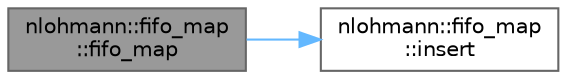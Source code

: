 digraph "nlohmann::fifo_map::fifo_map"
{
 // LATEX_PDF_SIZE
  bgcolor="transparent";
  edge [fontname=Helvetica,fontsize=10,labelfontname=Helvetica,labelfontsize=10];
  node [fontname=Helvetica,fontsize=10,shape=box,height=0.2,width=0.4];
  rankdir="LR";
  Node1 [id="Node000001",label="nlohmann::fifo_map\l::fifo_map",height=0.2,width=0.4,color="gray40", fillcolor="grey60", style="filled", fontcolor="black",tooltip="constructor for a range of elements"];
  Node1 -> Node2 [id="edge1_Node000001_Node000002",color="steelblue1",style="solid",tooltip=" "];
  Node2 [id="Node000002",label="nlohmann::fifo_map\l::insert",height=0.2,width=0.4,color="grey40", fillcolor="white", style="filled",URL="$classnlohmann_1_1fifo__map.html#a939e5300d694b8ac9841a0444b5f5466",tooltip="insert value"];
}
